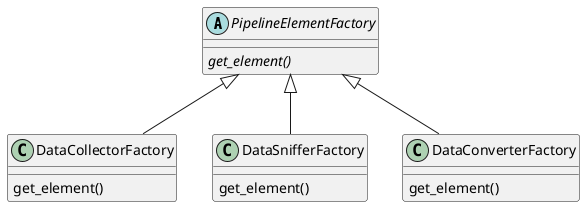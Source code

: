 @startuml fdfd
abstract PipelineElementFactory {
    {abstract} get_element()
}

class DataCollectorFactory {
    get_element()
}

class DataSnifferFactory {
    get_element()
}

class DataConverterFactory {
    get_element()
}

PipelineElementFactory <|-- DataCollectorFactory 
PipelineElementFactory <|-- DataSnifferFactory 
PipelineElementFactory <|-- DataConverterFactory 

@enduml